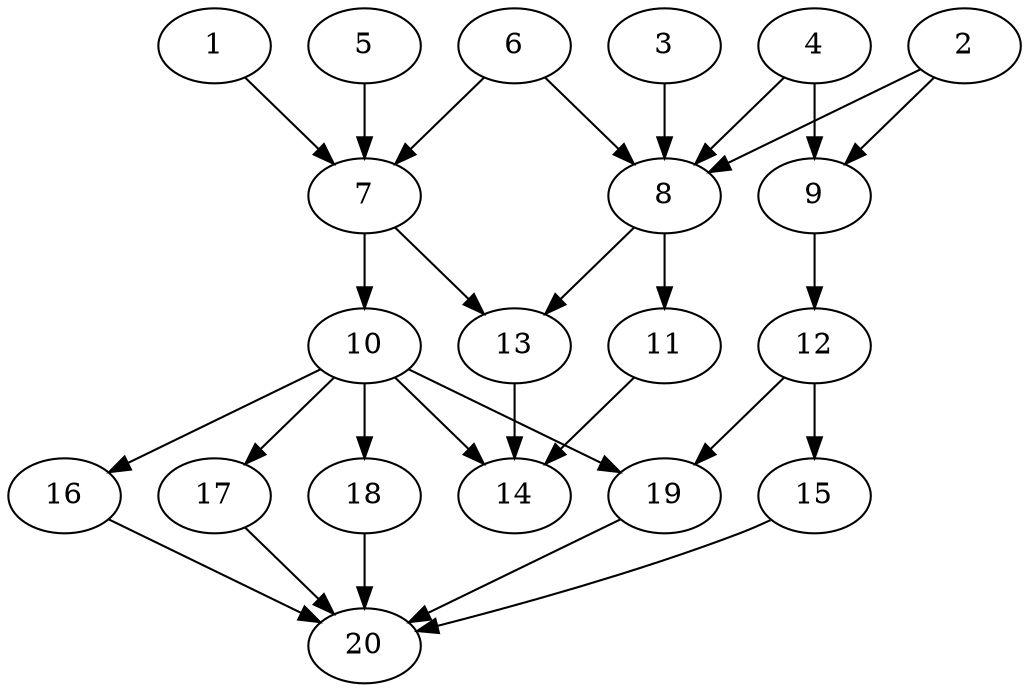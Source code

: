 // DAG automatically generated by daggen at Tue Jul 23 14:28:59 2019
// ./daggen --dot -n 20 --ccr 0.5 --fat 0.6 --regular 0.5 --density 0.7 --mindata 5242880 --maxdata 52428800 
digraph G {
  1 [size="96753664", alpha="0.03", expect_size="48376832"] 
  1 -> 7 [size ="48376832"]
  2 [size="86974464", alpha="0.08", expect_size="43487232"] 
  2 -> 8 [size ="43487232"]
  2 -> 9 [size ="43487232"]
  3 [size="21164032", alpha="0.18", expect_size="10582016"] 
  3 -> 8 [size ="10582016"]
  4 [size="80351232", alpha="0.15", expect_size="40175616"] 
  4 -> 8 [size ="40175616"]
  4 -> 9 [size ="40175616"]
  5 [size="35086336", alpha="0.11", expect_size="17543168"] 
  5 -> 7 [size ="17543168"]
  6 [size="48023552", alpha="0.13", expect_size="24011776"] 
  6 -> 7 [size ="24011776"]
  6 -> 8 [size ="24011776"]
  7 [size="36886528", alpha="0.02", expect_size="18443264"] 
  7 -> 10 [size ="18443264"]
  7 -> 13 [size ="18443264"]
  8 [size="60807168", alpha="0.03", expect_size="30403584"] 
  8 -> 11 [size ="30403584"]
  8 -> 13 [size ="30403584"]
  9 [size="92592128", alpha="0.14", expect_size="46296064"] 
  9 -> 12 [size ="46296064"]
  10 [size="103657472", alpha="0.05", expect_size="51828736"] 
  10 -> 14 [size ="51828736"]
  10 -> 16 [size ="51828736"]
  10 -> 17 [size ="51828736"]
  10 -> 18 [size ="51828736"]
  10 -> 19 [size ="51828736"]
  11 [size="30861312", alpha="0.03", expect_size="15430656"] 
  11 -> 14 [size ="15430656"]
  12 [size="44267520", alpha="0.04", expect_size="22133760"] 
  12 -> 15 [size ="22133760"]
  12 -> 19 [size ="22133760"]
  13 [size="81559552", alpha="0.14", expect_size="40779776"] 
  13 -> 14 [size ="40779776"]
  14 [size="73760768", alpha="0.12", expect_size="36880384"] 
  15 [size="49545216", alpha="0.17", expect_size="24772608"] 
  15 -> 20 [size ="24772608"]
  16 [size="99182592", alpha="0.04", expect_size="49591296"] 
  16 -> 20 [size ="49591296"]
  17 [size="67297280", alpha="0.02", expect_size="33648640"] 
  17 -> 20 [size ="33648640"]
  18 [size="78657536", alpha="0.00", expect_size="39328768"] 
  18 -> 20 [size ="39328768"]
  19 [size="93380608", alpha="0.07", expect_size="46690304"] 
  19 -> 20 [size ="46690304"]
  20 [size="65966080", alpha="0.18", expect_size="32983040"] 
}
